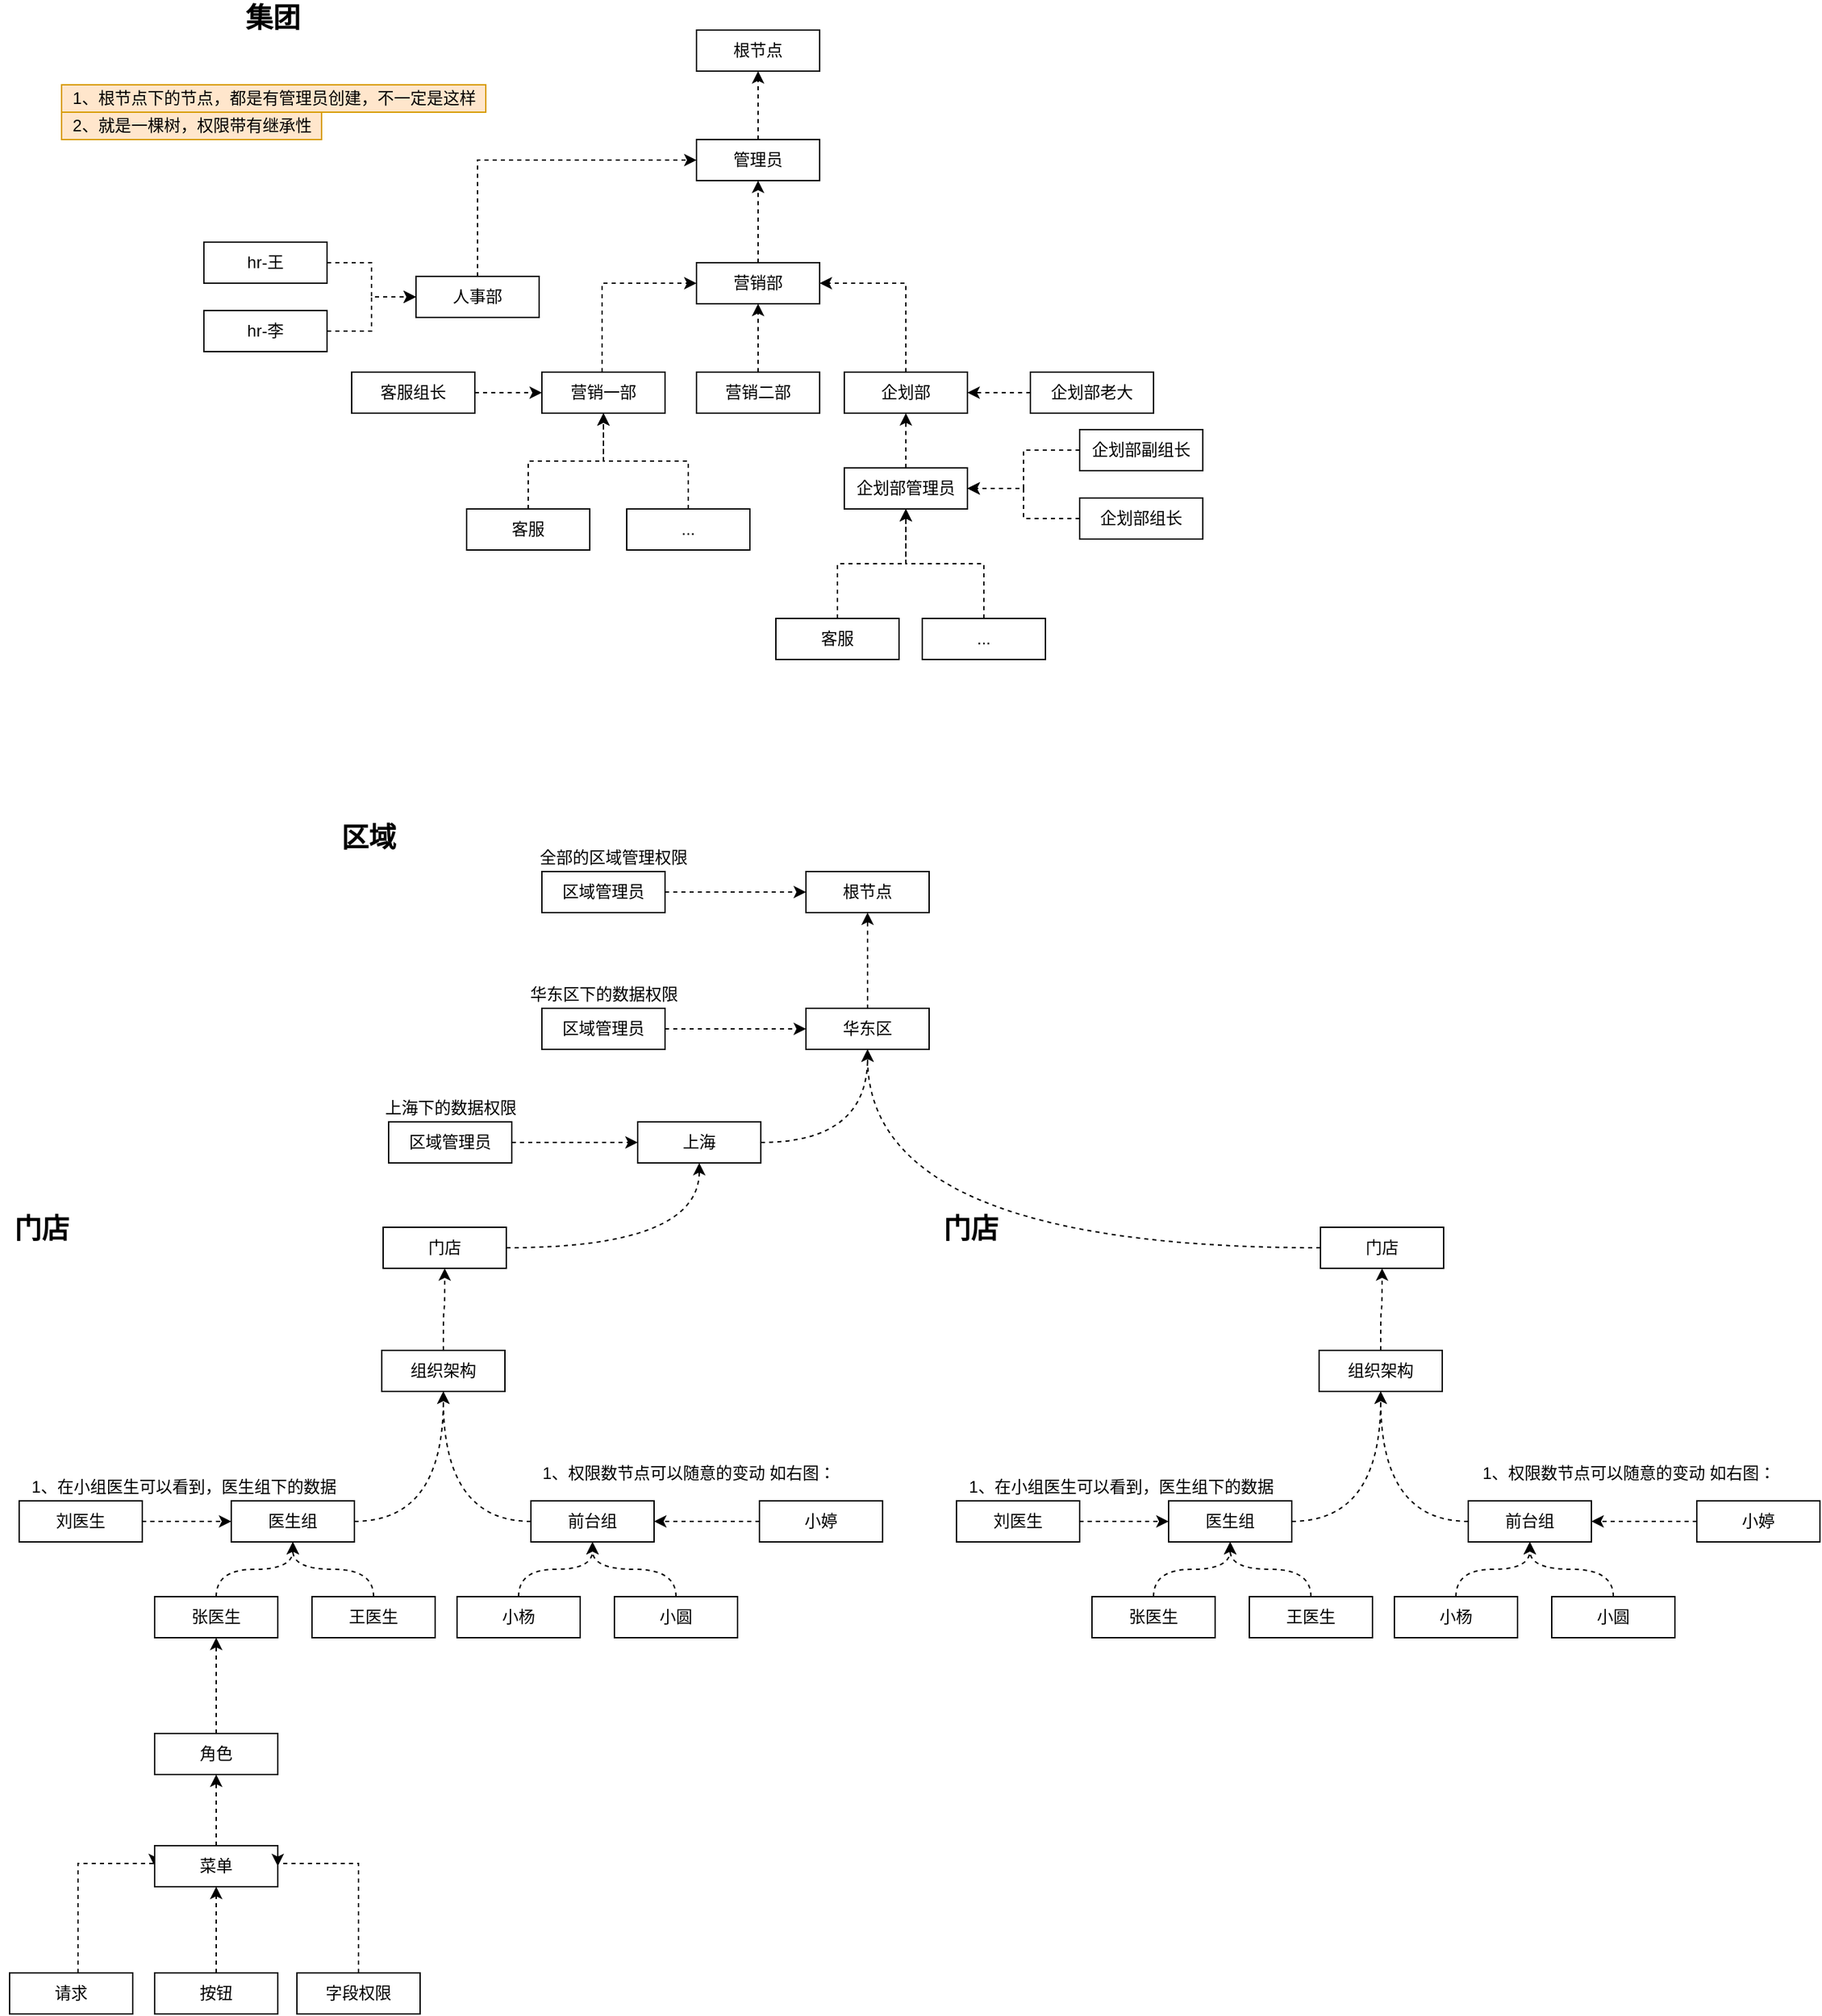 <mxfile version="14.7.3" type="github">
  <diagram id="DutGnjLJBerShhZG-TlV" name="第 1 页">
    <mxGraphModel dx="2781" dy="-398" grid="1" gridSize="10" guides="1" tooltips="1" connect="1" arrows="1" fold="1" page="1" pageScale="1" pageWidth="827" pageHeight="1169" math="0" shadow="0">
      <root>
        <mxCell id="0" />
        <mxCell id="1" parent="0" />
        <mxCell id="UfZnHSmK57loNZaYlV-8-4" style="edgeStyle=orthogonalEdgeStyle;curved=1;rounded=0;orthogonalLoop=1;jettySize=auto;html=1;dashed=1;" edge="1" parent="1" source="UfZnHSmK57loNZaYlV-8-5" target="UfZnHSmK57loNZaYlV-8-25">
          <mxGeometry relative="1" as="geometry" />
        </mxCell>
        <mxCell id="UfZnHSmK57loNZaYlV-8-5" value="组织架构" style="rounded=0;whiteSpace=wrap;html=1;" vertex="1" parent="1">
          <mxGeometry x="-1240" y="2255" width="90" height="30" as="geometry" />
        </mxCell>
        <mxCell id="UfZnHSmK57loNZaYlV-8-6" style="edgeStyle=orthogonalEdgeStyle;curved=1;rounded=0;orthogonalLoop=1;jettySize=auto;html=1;entryX=0.5;entryY=1;entryDx=0;entryDy=0;dashed=1;" edge="1" parent="1" source="UfZnHSmK57loNZaYlV-8-7" target="UfZnHSmK57loNZaYlV-8-5">
          <mxGeometry relative="1" as="geometry" />
        </mxCell>
        <mxCell id="UfZnHSmK57loNZaYlV-8-7" value="医生组" style="rounded=0;whiteSpace=wrap;html=1;" vertex="1" parent="1">
          <mxGeometry x="-1350" y="2365" width="90" height="30" as="geometry" />
        </mxCell>
        <mxCell id="UfZnHSmK57loNZaYlV-8-8" style="edgeStyle=orthogonalEdgeStyle;curved=1;rounded=0;orthogonalLoop=1;jettySize=auto;html=1;dashed=1;" edge="1" parent="1" source="UfZnHSmK57loNZaYlV-8-9" target="UfZnHSmK57loNZaYlV-8-5">
          <mxGeometry relative="1" as="geometry" />
        </mxCell>
        <mxCell id="UfZnHSmK57loNZaYlV-8-9" value="前台组" style="rounded=0;whiteSpace=wrap;html=1;" vertex="1" parent="1">
          <mxGeometry x="-1131" y="2365" width="90" height="30" as="geometry" />
        </mxCell>
        <mxCell id="UfZnHSmK57loNZaYlV-8-10" style="edgeStyle=orthogonalEdgeStyle;rounded=0;orthogonalLoop=1;jettySize=auto;html=1;curved=1;dashed=1;" edge="1" parent="1" source="UfZnHSmK57loNZaYlV-8-11" target="UfZnHSmK57loNZaYlV-8-7">
          <mxGeometry relative="1" as="geometry" />
        </mxCell>
        <mxCell id="UfZnHSmK57loNZaYlV-8-11" value="王医生" style="rounded=0;whiteSpace=wrap;html=1;" vertex="1" parent="1">
          <mxGeometry x="-1291" y="2435" width="90" height="30" as="geometry" />
        </mxCell>
        <mxCell id="UfZnHSmK57loNZaYlV-8-12" style="edgeStyle=orthogonalEdgeStyle;rounded=0;orthogonalLoop=1;jettySize=auto;html=1;entryX=0.5;entryY=1;entryDx=0;entryDy=0;curved=1;dashed=1;" edge="1" parent="1" source="UfZnHSmK57loNZaYlV-8-13" target="UfZnHSmK57loNZaYlV-8-7">
          <mxGeometry relative="1" as="geometry" />
        </mxCell>
        <mxCell id="UfZnHSmK57loNZaYlV-8-13" value="张医生" style="rounded=0;whiteSpace=wrap;html=1;" vertex="1" parent="1">
          <mxGeometry x="-1406" y="2435" width="90" height="30" as="geometry" />
        </mxCell>
        <mxCell id="UfZnHSmK57loNZaYlV-8-14" style="edgeStyle=orthogonalEdgeStyle;curved=1;rounded=0;orthogonalLoop=1;jettySize=auto;html=1;dashed=1;" edge="1" parent="1" source="UfZnHSmK57loNZaYlV-8-15" target="UfZnHSmK57loNZaYlV-8-9">
          <mxGeometry relative="1" as="geometry" />
        </mxCell>
        <mxCell id="UfZnHSmK57loNZaYlV-8-15" value="小杨" style="rounded=0;whiteSpace=wrap;html=1;" vertex="1" parent="1">
          <mxGeometry x="-1185" y="2435" width="90" height="30" as="geometry" />
        </mxCell>
        <mxCell id="UfZnHSmK57loNZaYlV-8-16" style="edgeStyle=orthogonalEdgeStyle;curved=1;rounded=0;orthogonalLoop=1;jettySize=auto;html=1;dashed=1;" edge="1" parent="1" source="UfZnHSmK57loNZaYlV-8-17" target="UfZnHSmK57loNZaYlV-8-9">
          <mxGeometry relative="1" as="geometry" />
        </mxCell>
        <mxCell id="UfZnHSmK57loNZaYlV-8-17" value="小圆" style="rounded=0;whiteSpace=wrap;html=1;" vertex="1" parent="1">
          <mxGeometry x="-1070" y="2435" width="90" height="30" as="geometry" />
        </mxCell>
        <mxCell id="UfZnHSmK57loNZaYlV-8-18" style="edgeStyle=orthogonalEdgeStyle;curved=1;rounded=0;orthogonalLoop=1;jettySize=auto;html=1;entryX=0;entryY=0.5;entryDx=0;entryDy=0;dashed=1;" edge="1" parent="1" source="UfZnHSmK57loNZaYlV-8-19" target="UfZnHSmK57loNZaYlV-8-7">
          <mxGeometry relative="1" as="geometry" />
        </mxCell>
        <mxCell id="UfZnHSmK57loNZaYlV-8-19" value="刘医生" style="rounded=0;whiteSpace=wrap;html=1;" vertex="1" parent="1">
          <mxGeometry x="-1505" y="2365" width="90" height="30" as="geometry" />
        </mxCell>
        <mxCell id="UfZnHSmK57loNZaYlV-8-20" style="edgeStyle=orthogonalEdgeStyle;curved=1;rounded=0;orthogonalLoop=1;jettySize=auto;html=1;dashed=1;" edge="1" parent="1" source="UfZnHSmK57loNZaYlV-8-21" target="UfZnHSmK57loNZaYlV-8-9">
          <mxGeometry relative="1" as="geometry" />
        </mxCell>
        <mxCell id="UfZnHSmK57loNZaYlV-8-21" value="小婷" style="rounded=0;whiteSpace=wrap;html=1;" vertex="1" parent="1">
          <mxGeometry x="-964" y="2365" width="90" height="30" as="geometry" />
        </mxCell>
        <mxCell id="UfZnHSmK57loNZaYlV-8-22" value="1、在小组医生可以看到，医生组下的数据" style="text;html=1;align=center;verticalAlign=middle;resizable=0;points=[];autosize=1;strokeColor=none;" vertex="1" parent="1">
          <mxGeometry x="-1505" y="2345" width="240" height="20" as="geometry" />
        </mxCell>
        <mxCell id="UfZnHSmK57loNZaYlV-8-23" value="1、权限数节点可以随意的变动 如右图：" style="text;html=1;align=center;verticalAlign=middle;resizable=0;points=[];autosize=1;strokeColor=none;" vertex="1" parent="1">
          <mxGeometry x="-1131" y="2335" width="230" height="20" as="geometry" />
        </mxCell>
        <mxCell id="UfZnHSmK57loNZaYlV-8-24" style="edgeStyle=orthogonalEdgeStyle;curved=1;rounded=0;orthogonalLoop=1;jettySize=auto;html=1;dashed=1;" edge="1" parent="1" source="UfZnHSmK57loNZaYlV-8-25" target="UfZnHSmK57loNZaYlV-8-53">
          <mxGeometry relative="1" as="geometry" />
        </mxCell>
        <mxCell id="UfZnHSmK57loNZaYlV-8-25" value="门店" style="rounded=0;whiteSpace=wrap;html=1;" vertex="1" parent="1">
          <mxGeometry x="-1239" y="2165" width="90" height="30" as="geometry" />
        </mxCell>
        <mxCell id="UfZnHSmK57loNZaYlV-8-26" style="edgeStyle=orthogonalEdgeStyle;curved=1;rounded=0;orthogonalLoop=1;jettySize=auto;html=1;dashed=1;" edge="1" parent="1" source="UfZnHSmK57loNZaYlV-8-27" target="UfZnHSmK57loNZaYlV-8-57">
          <mxGeometry relative="1" as="geometry" />
        </mxCell>
        <mxCell id="UfZnHSmK57loNZaYlV-8-27" value="华东区" style="rounded=0;whiteSpace=wrap;html=1;" vertex="1" parent="1">
          <mxGeometry x="-930" y="2005" width="90" height="30" as="geometry" />
        </mxCell>
        <mxCell id="UfZnHSmK57loNZaYlV-8-28" style="edgeStyle=orthogonalEdgeStyle;curved=1;rounded=0;orthogonalLoop=1;jettySize=auto;html=1;dashed=1;" edge="1" parent="1" source="UfZnHSmK57loNZaYlV-8-29" target="UfZnHSmK57loNZaYlV-8-49">
          <mxGeometry relative="1" as="geometry" />
        </mxCell>
        <mxCell id="UfZnHSmK57loNZaYlV-8-29" value="组织架构" style="rounded=0;whiteSpace=wrap;html=1;" vertex="1" parent="1">
          <mxGeometry x="-555" y="2255" width="90" height="30" as="geometry" />
        </mxCell>
        <mxCell id="UfZnHSmK57loNZaYlV-8-30" style="edgeStyle=orthogonalEdgeStyle;curved=1;rounded=0;orthogonalLoop=1;jettySize=auto;html=1;entryX=0.5;entryY=1;entryDx=0;entryDy=0;dashed=1;" edge="1" parent="1" source="UfZnHSmK57loNZaYlV-8-31" target="UfZnHSmK57loNZaYlV-8-29">
          <mxGeometry relative="1" as="geometry" />
        </mxCell>
        <mxCell id="UfZnHSmK57loNZaYlV-8-31" value="医生组" style="rounded=0;whiteSpace=wrap;html=1;" vertex="1" parent="1">
          <mxGeometry x="-665" y="2365" width="90" height="30" as="geometry" />
        </mxCell>
        <mxCell id="UfZnHSmK57loNZaYlV-8-32" style="edgeStyle=orthogonalEdgeStyle;curved=1;rounded=0;orthogonalLoop=1;jettySize=auto;html=1;dashed=1;" edge="1" parent="1" source="UfZnHSmK57loNZaYlV-8-33" target="UfZnHSmK57loNZaYlV-8-29">
          <mxGeometry relative="1" as="geometry" />
        </mxCell>
        <mxCell id="UfZnHSmK57loNZaYlV-8-33" value="前台组" style="rounded=0;whiteSpace=wrap;html=1;" vertex="1" parent="1">
          <mxGeometry x="-446" y="2365" width="90" height="30" as="geometry" />
        </mxCell>
        <mxCell id="UfZnHSmK57loNZaYlV-8-34" style="edgeStyle=orthogonalEdgeStyle;rounded=0;orthogonalLoop=1;jettySize=auto;html=1;curved=1;dashed=1;" edge="1" parent="1" source="UfZnHSmK57loNZaYlV-8-35" target="UfZnHSmK57loNZaYlV-8-31">
          <mxGeometry relative="1" as="geometry" />
        </mxCell>
        <mxCell id="UfZnHSmK57loNZaYlV-8-35" value="王医生" style="rounded=0;whiteSpace=wrap;html=1;" vertex="1" parent="1">
          <mxGeometry x="-606" y="2435" width="90" height="30" as="geometry" />
        </mxCell>
        <mxCell id="UfZnHSmK57loNZaYlV-8-36" style="edgeStyle=orthogonalEdgeStyle;rounded=0;orthogonalLoop=1;jettySize=auto;html=1;entryX=0.5;entryY=1;entryDx=0;entryDy=0;curved=1;dashed=1;" edge="1" parent="1" source="UfZnHSmK57loNZaYlV-8-37" target="UfZnHSmK57loNZaYlV-8-31">
          <mxGeometry relative="1" as="geometry" />
        </mxCell>
        <mxCell id="UfZnHSmK57loNZaYlV-8-37" value="张医生" style="rounded=0;whiteSpace=wrap;html=1;" vertex="1" parent="1">
          <mxGeometry x="-721" y="2435" width="90" height="30" as="geometry" />
        </mxCell>
        <mxCell id="UfZnHSmK57loNZaYlV-8-38" style="edgeStyle=orthogonalEdgeStyle;curved=1;rounded=0;orthogonalLoop=1;jettySize=auto;html=1;dashed=1;" edge="1" parent="1" source="UfZnHSmK57loNZaYlV-8-39" target="UfZnHSmK57loNZaYlV-8-33">
          <mxGeometry relative="1" as="geometry" />
        </mxCell>
        <mxCell id="UfZnHSmK57loNZaYlV-8-39" value="小杨" style="rounded=0;whiteSpace=wrap;html=1;" vertex="1" parent="1">
          <mxGeometry x="-500" y="2435" width="90" height="30" as="geometry" />
        </mxCell>
        <mxCell id="UfZnHSmK57loNZaYlV-8-40" style="edgeStyle=orthogonalEdgeStyle;curved=1;rounded=0;orthogonalLoop=1;jettySize=auto;html=1;dashed=1;" edge="1" parent="1" source="UfZnHSmK57loNZaYlV-8-41" target="UfZnHSmK57loNZaYlV-8-33">
          <mxGeometry relative="1" as="geometry" />
        </mxCell>
        <mxCell id="UfZnHSmK57loNZaYlV-8-41" value="小圆" style="rounded=0;whiteSpace=wrap;html=1;" vertex="1" parent="1">
          <mxGeometry x="-385" y="2435" width="90" height="30" as="geometry" />
        </mxCell>
        <mxCell id="UfZnHSmK57loNZaYlV-8-42" style="edgeStyle=orthogonalEdgeStyle;curved=1;rounded=0;orthogonalLoop=1;jettySize=auto;html=1;entryX=0;entryY=0.5;entryDx=0;entryDy=0;dashed=1;" edge="1" parent="1" source="UfZnHSmK57loNZaYlV-8-43" target="UfZnHSmK57loNZaYlV-8-31">
          <mxGeometry relative="1" as="geometry" />
        </mxCell>
        <mxCell id="UfZnHSmK57loNZaYlV-8-43" value="刘医生" style="rounded=0;whiteSpace=wrap;html=1;" vertex="1" parent="1">
          <mxGeometry x="-820" y="2365" width="90" height="30" as="geometry" />
        </mxCell>
        <mxCell id="UfZnHSmK57loNZaYlV-8-44" style="edgeStyle=orthogonalEdgeStyle;curved=1;rounded=0;orthogonalLoop=1;jettySize=auto;html=1;dashed=1;" edge="1" parent="1" source="UfZnHSmK57loNZaYlV-8-45" target="UfZnHSmK57loNZaYlV-8-33">
          <mxGeometry relative="1" as="geometry" />
        </mxCell>
        <mxCell id="UfZnHSmK57loNZaYlV-8-45" value="小婷" style="rounded=0;whiteSpace=wrap;html=1;" vertex="1" parent="1">
          <mxGeometry x="-279" y="2365" width="90" height="30" as="geometry" />
        </mxCell>
        <mxCell id="UfZnHSmK57loNZaYlV-8-46" value="1、在小组医生可以看到，医生组下的数据" style="text;html=1;align=center;verticalAlign=middle;resizable=0;points=[];autosize=1;strokeColor=none;" vertex="1" parent="1">
          <mxGeometry x="-820" y="2345" width="240" height="20" as="geometry" />
        </mxCell>
        <mxCell id="UfZnHSmK57loNZaYlV-8-47" value="1、权限数节点可以随意的变动 如右图：" style="text;html=1;align=center;verticalAlign=middle;resizable=0;points=[];autosize=1;strokeColor=none;" vertex="1" parent="1">
          <mxGeometry x="-444" y="2335" width="230" height="20" as="geometry" />
        </mxCell>
        <mxCell id="UfZnHSmK57loNZaYlV-8-48" style="edgeStyle=orthogonalEdgeStyle;curved=1;rounded=0;orthogonalLoop=1;jettySize=auto;html=1;dashed=1;" edge="1" parent="1" source="UfZnHSmK57loNZaYlV-8-49" target="UfZnHSmK57loNZaYlV-8-27">
          <mxGeometry relative="1" as="geometry" />
        </mxCell>
        <mxCell id="UfZnHSmK57loNZaYlV-8-49" value="门店" style="rounded=0;whiteSpace=wrap;html=1;" vertex="1" parent="1">
          <mxGeometry x="-554" y="2165" width="90" height="30" as="geometry" />
        </mxCell>
        <mxCell id="UfZnHSmK57loNZaYlV-8-50" style="edgeStyle=orthogonalEdgeStyle;curved=1;rounded=0;orthogonalLoop=1;jettySize=auto;html=1;dashed=1;" edge="1" parent="1" source="UfZnHSmK57loNZaYlV-8-51" target="UfZnHSmK57loNZaYlV-8-27">
          <mxGeometry relative="1" as="geometry" />
        </mxCell>
        <mxCell id="UfZnHSmK57loNZaYlV-8-51" value="区域管理员" style="rounded=0;whiteSpace=wrap;html=1;" vertex="1" parent="1">
          <mxGeometry x="-1123" y="2005" width="90" height="30" as="geometry" />
        </mxCell>
        <mxCell id="UfZnHSmK57loNZaYlV-8-52" style="edgeStyle=orthogonalEdgeStyle;curved=1;rounded=0;orthogonalLoop=1;jettySize=auto;html=1;entryX=0.5;entryY=1;entryDx=0;entryDy=0;dashed=1;" edge="1" parent="1" source="UfZnHSmK57loNZaYlV-8-53" target="UfZnHSmK57loNZaYlV-8-27">
          <mxGeometry relative="1" as="geometry" />
        </mxCell>
        <mxCell id="UfZnHSmK57loNZaYlV-8-53" value="上海" style="rounded=0;whiteSpace=wrap;html=1;" vertex="1" parent="1">
          <mxGeometry x="-1053" y="2088" width="90" height="30" as="geometry" />
        </mxCell>
        <mxCell id="UfZnHSmK57loNZaYlV-8-54" style="edgeStyle=orthogonalEdgeStyle;curved=1;rounded=0;orthogonalLoop=1;jettySize=auto;html=1;dashed=1;" edge="1" parent="1" source="UfZnHSmK57loNZaYlV-8-55" target="UfZnHSmK57loNZaYlV-8-53">
          <mxGeometry relative="1" as="geometry" />
        </mxCell>
        <mxCell id="UfZnHSmK57loNZaYlV-8-55" value="区域管理员" style="rounded=0;whiteSpace=wrap;html=1;" vertex="1" parent="1">
          <mxGeometry x="-1235" y="2088" width="90" height="30" as="geometry" />
        </mxCell>
        <mxCell id="UfZnHSmK57loNZaYlV-8-56" value="上海下的数据权限" style="text;html=1;align=center;verticalAlign=middle;resizable=0;points=[];autosize=1;strokeColor=none;" vertex="1" parent="1">
          <mxGeometry x="-1245" y="2068" width="110" height="20" as="geometry" />
        </mxCell>
        <mxCell id="UfZnHSmK57loNZaYlV-8-57" value="根节点" style="rounded=0;whiteSpace=wrap;html=1;" vertex="1" parent="1">
          <mxGeometry x="-930" y="1905" width="90" height="30" as="geometry" />
        </mxCell>
        <mxCell id="UfZnHSmK57loNZaYlV-8-58" style="edgeStyle=orthogonalEdgeStyle;curved=1;rounded=0;orthogonalLoop=1;jettySize=auto;html=1;dashed=1;" edge="1" parent="1" source="UfZnHSmK57loNZaYlV-8-59" target="UfZnHSmK57loNZaYlV-8-57">
          <mxGeometry relative="1" as="geometry" />
        </mxCell>
        <mxCell id="UfZnHSmK57loNZaYlV-8-59" value="区域管理员" style="rounded=0;whiteSpace=wrap;html=1;" vertex="1" parent="1">
          <mxGeometry x="-1123" y="1905" width="90" height="30" as="geometry" />
        </mxCell>
        <mxCell id="UfZnHSmK57loNZaYlV-8-60" value="华东区下的数据权限" style="text;html=1;align=center;verticalAlign=middle;resizable=0;points=[];autosize=1;strokeColor=none;" vertex="1" parent="1">
          <mxGeometry x="-1138" y="1985" width="120" height="20" as="geometry" />
        </mxCell>
        <mxCell id="UfZnHSmK57loNZaYlV-8-61" value="全部的区域管理权限" style="text;html=1;align=center;verticalAlign=middle;resizable=0;points=[];autosize=1;strokeColor=none;" vertex="1" parent="1">
          <mxGeometry x="-1131" y="1885" width="120" height="20" as="geometry" />
        </mxCell>
        <mxCell id="UfZnHSmK57loNZaYlV-8-62" value="&lt;span style=&quot;font-size: 20px&quot;&gt;&lt;b&gt;门店&lt;/b&gt;&lt;/span&gt;" style="text;html=1;align=center;verticalAlign=middle;resizable=0;points=[];autosize=1;strokeColor=none;" vertex="1" parent="1">
          <mxGeometry x="-1519" y="2155" width="60" height="20" as="geometry" />
        </mxCell>
        <mxCell id="UfZnHSmK57loNZaYlV-8-63" value="&lt;span style=&quot;font-size: 20px&quot;&gt;&lt;b&gt;门店&lt;/b&gt;&lt;/span&gt;" style="text;html=1;align=center;verticalAlign=middle;resizable=0;points=[];autosize=1;strokeColor=none;" vertex="1" parent="1">
          <mxGeometry x="-840" y="2155" width="60" height="20" as="geometry" />
        </mxCell>
        <mxCell id="UfZnHSmK57loNZaYlV-8-64" value="&lt;span style=&quot;font-size: 20px&quot;&gt;&lt;b&gt;区域&lt;/b&gt;&lt;/span&gt;" style="text;html=1;align=center;verticalAlign=middle;resizable=0;points=[];autosize=1;strokeColor=none;" vertex="1" parent="1">
          <mxGeometry x="-1280" y="1869" width="60" height="20" as="geometry" />
        </mxCell>
        <mxCell id="UfZnHSmK57loNZaYlV-8-65" style="edgeStyle=orthogonalEdgeStyle;rounded=0;orthogonalLoop=1;jettySize=auto;html=1;dashed=1;" edge="1" parent="1" source="UfZnHSmK57loNZaYlV-8-66" target="UfZnHSmK57loNZaYlV-8-13">
          <mxGeometry relative="1" as="geometry" />
        </mxCell>
        <mxCell id="UfZnHSmK57loNZaYlV-8-66" value="角色" style="rounded=0;whiteSpace=wrap;html=1;" vertex="1" parent="1">
          <mxGeometry x="-1406" y="2535" width="90" height="30" as="geometry" />
        </mxCell>
        <mxCell id="UfZnHSmK57loNZaYlV-8-76" style="edgeStyle=orthogonalEdgeStyle;rounded=0;orthogonalLoop=1;jettySize=auto;html=1;entryX=0;entryY=0.5;entryDx=0;entryDy=0;dashed=1;" edge="1" parent="1" source="UfZnHSmK57loNZaYlV-8-68" target="UfZnHSmK57loNZaYlV-8-70">
          <mxGeometry relative="1" as="geometry">
            <Array as="points">
              <mxPoint x="-1462" y="2630" />
            </Array>
          </mxGeometry>
        </mxCell>
        <mxCell id="UfZnHSmK57loNZaYlV-8-68" value="请求" style="rounded=0;whiteSpace=wrap;html=1;" vertex="1" parent="1">
          <mxGeometry x="-1512" y="2710" width="90" height="30" as="geometry" />
        </mxCell>
        <mxCell id="UfZnHSmK57loNZaYlV-8-69" style="edgeStyle=orthogonalEdgeStyle;rounded=0;orthogonalLoop=1;jettySize=auto;html=1;entryX=0.5;entryY=1;entryDx=0;entryDy=0;dashed=1;" edge="1" parent="1" source="UfZnHSmK57loNZaYlV-8-70" target="UfZnHSmK57loNZaYlV-8-66">
          <mxGeometry relative="1" as="geometry" />
        </mxCell>
        <mxCell id="UfZnHSmK57loNZaYlV-8-70" value="菜单" style="rounded=0;whiteSpace=wrap;html=1;" vertex="1" parent="1">
          <mxGeometry x="-1406" y="2617" width="90" height="30" as="geometry" />
        </mxCell>
        <mxCell id="UfZnHSmK57loNZaYlV-8-77" style="edgeStyle=orthogonalEdgeStyle;rounded=0;orthogonalLoop=1;jettySize=auto;html=1;entryX=1;entryY=0.5;entryDx=0;entryDy=0;dashed=1;" edge="1" parent="1" source="UfZnHSmK57loNZaYlV-8-72" target="UfZnHSmK57loNZaYlV-8-70">
          <mxGeometry relative="1" as="geometry">
            <Array as="points">
              <mxPoint x="-1257" y="2630" />
            </Array>
          </mxGeometry>
        </mxCell>
        <mxCell id="UfZnHSmK57loNZaYlV-8-72" value="字段权限" style="rounded=0;whiteSpace=wrap;html=1;" vertex="1" parent="1">
          <mxGeometry x="-1302" y="2710" width="90" height="30" as="geometry" />
        </mxCell>
        <mxCell id="UfZnHSmK57loNZaYlV-8-74" style="edgeStyle=orthogonalEdgeStyle;rounded=0;orthogonalLoop=1;jettySize=auto;html=1;dashed=1;" edge="1" parent="1" source="UfZnHSmK57loNZaYlV-8-73" target="UfZnHSmK57loNZaYlV-8-70">
          <mxGeometry relative="1" as="geometry" />
        </mxCell>
        <mxCell id="UfZnHSmK57loNZaYlV-8-73" value="按钮" style="rounded=0;whiteSpace=wrap;html=1;" vertex="1" parent="1">
          <mxGeometry x="-1406" y="2710" width="90" height="30" as="geometry" />
        </mxCell>
        <mxCell id="UfZnHSmK57loNZaYlV-8-79" value="&lt;span style=&quot;font-size: 20px&quot;&gt;&lt;b&gt;集团&lt;/b&gt;&lt;/span&gt;" style="text;html=1;align=center;verticalAlign=middle;resizable=0;points=[];autosize=1;strokeColor=none;" vertex="1" parent="1">
          <mxGeometry x="-1350" y="1270" width="60" height="20" as="geometry" />
        </mxCell>
        <mxCell id="UfZnHSmK57loNZaYlV-8-81" value="根节点" style="rounded=0;whiteSpace=wrap;html=1;" vertex="1" parent="1">
          <mxGeometry x="-1010" y="1290" width="90" height="30" as="geometry" />
        </mxCell>
        <mxCell id="UfZnHSmK57loNZaYlV-8-95" style="edgeStyle=orthogonalEdgeStyle;rounded=0;orthogonalLoop=1;jettySize=auto;html=1;entryX=0;entryY=0.5;entryDx=0;entryDy=0;dashed=1;" edge="1" parent="1" source="UfZnHSmK57loNZaYlV-8-82" target="UfZnHSmK57loNZaYlV-8-83">
          <mxGeometry relative="1" as="geometry">
            <Array as="points">
              <mxPoint x="-1079" y="1475" />
            </Array>
          </mxGeometry>
        </mxCell>
        <mxCell id="UfZnHSmK57loNZaYlV-8-82" value="营销一部" style="rounded=0;whiteSpace=wrap;html=1;" vertex="1" parent="1">
          <mxGeometry x="-1123" y="1540" width="90" height="30" as="geometry" />
        </mxCell>
        <mxCell id="UfZnHSmK57loNZaYlV-8-98" style="edgeStyle=orthogonalEdgeStyle;rounded=0;orthogonalLoop=1;jettySize=auto;html=1;dashed=1;" edge="1" parent="1" source="UfZnHSmK57loNZaYlV-8-83" target="UfZnHSmK57loNZaYlV-8-88">
          <mxGeometry relative="1" as="geometry" />
        </mxCell>
        <mxCell id="UfZnHSmK57loNZaYlV-8-83" value="营销部" style="rounded=0;whiteSpace=wrap;html=1;" vertex="1" parent="1">
          <mxGeometry x="-1010" y="1460" width="90" height="30" as="geometry" />
        </mxCell>
        <mxCell id="UfZnHSmK57loNZaYlV-8-96" style="edgeStyle=orthogonalEdgeStyle;rounded=0;orthogonalLoop=1;jettySize=auto;html=1;dashed=1;" edge="1" parent="1" source="UfZnHSmK57loNZaYlV-8-84" target="UfZnHSmK57loNZaYlV-8-83">
          <mxGeometry relative="1" as="geometry" />
        </mxCell>
        <mxCell id="UfZnHSmK57loNZaYlV-8-84" value="营销二部" style="rounded=0;whiteSpace=wrap;html=1;" vertex="1" parent="1">
          <mxGeometry x="-1010" y="1540" width="90" height="30" as="geometry" />
        </mxCell>
        <mxCell id="UfZnHSmK57loNZaYlV-8-94" style="edgeStyle=orthogonalEdgeStyle;rounded=0;orthogonalLoop=1;jettySize=auto;html=1;entryX=1;entryY=0.5;entryDx=0;entryDy=0;dashed=1;" edge="1" parent="1" source="UfZnHSmK57loNZaYlV-8-85" target="UfZnHSmK57loNZaYlV-8-83">
          <mxGeometry relative="1" as="geometry">
            <Array as="points">
              <mxPoint x="-857" y="1475" />
            </Array>
          </mxGeometry>
        </mxCell>
        <mxCell id="UfZnHSmK57loNZaYlV-8-85" value="企划部" style="rounded=0;whiteSpace=wrap;html=1;" vertex="1" parent="1">
          <mxGeometry x="-902" y="1540" width="90" height="30" as="geometry" />
        </mxCell>
        <mxCell id="UfZnHSmK57loNZaYlV-8-99" value="" style="edgeStyle=orthogonalEdgeStyle;rounded=0;orthogonalLoop=1;jettySize=auto;html=1;dashed=1;" edge="1" parent="1" source="UfZnHSmK57loNZaYlV-8-88" target="UfZnHSmK57loNZaYlV-8-81">
          <mxGeometry relative="1" as="geometry" />
        </mxCell>
        <mxCell id="UfZnHSmK57loNZaYlV-8-88" value="管理员" style="rounded=0;whiteSpace=wrap;html=1;" vertex="1" parent="1">
          <mxGeometry x="-1010" y="1370" width="90" height="30" as="geometry" />
        </mxCell>
        <mxCell id="UfZnHSmK57loNZaYlV-8-97" style="edgeStyle=orthogonalEdgeStyle;rounded=0;orthogonalLoop=1;jettySize=auto;html=1;entryX=0;entryY=0.5;entryDx=0;entryDy=0;dashed=1;" edge="1" parent="1" source="UfZnHSmK57loNZaYlV-8-90" target="UfZnHSmK57loNZaYlV-8-88">
          <mxGeometry relative="1" as="geometry">
            <Array as="points">
              <mxPoint x="-1170" y="1385" />
            </Array>
          </mxGeometry>
        </mxCell>
        <mxCell id="UfZnHSmK57loNZaYlV-8-90" value="人事部" style="rounded=0;whiteSpace=wrap;html=1;" vertex="1" parent="1">
          <mxGeometry x="-1215" y="1470" width="90" height="30" as="geometry" />
        </mxCell>
        <mxCell id="UfZnHSmK57loNZaYlV-8-104" style="edgeStyle=orthogonalEdgeStyle;rounded=0;orthogonalLoop=1;jettySize=auto;html=1;entryX=0;entryY=0.5;entryDx=0;entryDy=0;dashed=1;" edge="1" parent="1" source="UfZnHSmK57loNZaYlV-8-100" target="UfZnHSmK57loNZaYlV-8-82">
          <mxGeometry relative="1" as="geometry" />
        </mxCell>
        <mxCell id="UfZnHSmK57loNZaYlV-8-100" value="客服组长" style="rounded=0;whiteSpace=wrap;html=1;" vertex="1" parent="1">
          <mxGeometry x="-1262" y="1540" width="90" height="30" as="geometry" />
        </mxCell>
        <mxCell id="UfZnHSmK57loNZaYlV-8-105" style="edgeStyle=orthogonalEdgeStyle;rounded=0;orthogonalLoop=1;jettySize=auto;html=1;entryX=0.5;entryY=1;entryDx=0;entryDy=0;dashed=1;" edge="1" parent="1" source="UfZnHSmK57loNZaYlV-8-101" target="UfZnHSmK57loNZaYlV-8-82">
          <mxGeometry relative="1" as="geometry" />
        </mxCell>
        <mxCell id="UfZnHSmK57loNZaYlV-8-101" value="客服" style="rounded=0;whiteSpace=wrap;html=1;" vertex="1" parent="1">
          <mxGeometry x="-1178" y="1640" width="90" height="30" as="geometry" />
        </mxCell>
        <mxCell id="UfZnHSmK57loNZaYlV-8-106" style="edgeStyle=orthogonalEdgeStyle;rounded=0;orthogonalLoop=1;jettySize=auto;html=1;entryX=0.5;entryY=1;entryDx=0;entryDy=0;dashed=1;" edge="1" parent="1" source="UfZnHSmK57loNZaYlV-8-102" target="UfZnHSmK57loNZaYlV-8-82">
          <mxGeometry relative="1" as="geometry" />
        </mxCell>
        <mxCell id="UfZnHSmK57loNZaYlV-8-102" value="..." style="rounded=0;whiteSpace=wrap;html=1;" vertex="1" parent="1">
          <mxGeometry x="-1061" y="1640" width="90" height="30" as="geometry" />
        </mxCell>
        <mxCell id="UfZnHSmK57loNZaYlV-8-117" value="" style="edgeStyle=orthogonalEdgeStyle;rounded=0;orthogonalLoop=1;jettySize=auto;html=1;dashed=1;" edge="1" parent="1" source="UfZnHSmK57loNZaYlV-8-107" target="UfZnHSmK57loNZaYlV-8-114">
          <mxGeometry relative="1" as="geometry" />
        </mxCell>
        <mxCell id="UfZnHSmK57loNZaYlV-8-107" value="客服" style="rounded=0;whiteSpace=wrap;html=1;" vertex="1" parent="1">
          <mxGeometry x="-952" y="1720" width="90" height="30" as="geometry" />
        </mxCell>
        <mxCell id="UfZnHSmK57loNZaYlV-8-120" style="edgeStyle=orthogonalEdgeStyle;rounded=0;orthogonalLoop=1;jettySize=auto;html=1;entryX=1;entryY=0.5;entryDx=0;entryDy=0;dashed=1;" edge="1" parent="1" source="UfZnHSmK57loNZaYlV-8-108" target="UfZnHSmK57loNZaYlV-8-114">
          <mxGeometry relative="1" as="geometry" />
        </mxCell>
        <mxCell id="UfZnHSmK57loNZaYlV-8-108" value="企划部组长" style="rounded=0;whiteSpace=wrap;html=1;" vertex="1" parent="1">
          <mxGeometry x="-730" y="1632" width="90" height="30" as="geometry" />
        </mxCell>
        <mxCell id="UfZnHSmK57loNZaYlV-8-115" style="edgeStyle=orthogonalEdgeStyle;rounded=0;orthogonalLoop=1;jettySize=auto;html=1;entryX=1;entryY=0.5;entryDx=0;entryDy=0;dashed=1;" edge="1" parent="1" source="UfZnHSmK57loNZaYlV-8-109" target="UfZnHSmK57loNZaYlV-8-114">
          <mxGeometry relative="1" as="geometry" />
        </mxCell>
        <mxCell id="UfZnHSmK57loNZaYlV-8-109" value="企划部副组长" style="rounded=0;whiteSpace=wrap;html=1;" vertex="1" parent="1">
          <mxGeometry x="-730" y="1582" width="90" height="30" as="geometry" />
        </mxCell>
        <mxCell id="UfZnHSmK57loNZaYlV-8-112" style="edgeStyle=orthogonalEdgeStyle;rounded=0;orthogonalLoop=1;jettySize=auto;html=1;dashed=1;" edge="1" parent="1" source="UfZnHSmK57loNZaYlV-8-110" target="UfZnHSmK57loNZaYlV-8-85">
          <mxGeometry relative="1" as="geometry" />
        </mxCell>
        <mxCell id="UfZnHSmK57loNZaYlV-8-110" value="企划部老大" style="rounded=0;whiteSpace=wrap;html=1;" vertex="1" parent="1">
          <mxGeometry x="-766" y="1540" width="90" height="30" as="geometry" />
        </mxCell>
        <mxCell id="UfZnHSmK57loNZaYlV-8-127" value="" style="edgeStyle=orthogonalEdgeStyle;rounded=0;orthogonalLoop=1;jettySize=auto;html=1;dashed=1;" edge="1" parent="1" source="UfZnHSmK57loNZaYlV-8-114" target="UfZnHSmK57loNZaYlV-8-85">
          <mxGeometry relative="1" as="geometry" />
        </mxCell>
        <mxCell id="UfZnHSmK57loNZaYlV-8-114" value="企划部管理员" style="rounded=0;whiteSpace=wrap;html=1;" vertex="1" parent="1">
          <mxGeometry x="-902" y="1610" width="90" height="30" as="geometry" />
        </mxCell>
        <mxCell id="UfZnHSmK57loNZaYlV-8-119" style="edgeStyle=orthogonalEdgeStyle;rounded=0;orthogonalLoop=1;jettySize=auto;html=1;entryX=0.5;entryY=1;entryDx=0;entryDy=0;dashed=1;" edge="1" parent="1" source="UfZnHSmK57loNZaYlV-8-118" target="UfZnHSmK57loNZaYlV-8-114">
          <mxGeometry relative="1" as="geometry" />
        </mxCell>
        <mxCell id="UfZnHSmK57loNZaYlV-8-118" value="..." style="rounded=0;whiteSpace=wrap;html=1;" vertex="1" parent="1">
          <mxGeometry x="-845" y="1720" width="90" height="30" as="geometry" />
        </mxCell>
        <mxCell id="UfZnHSmK57loNZaYlV-8-123" style="edgeStyle=orthogonalEdgeStyle;rounded=0;orthogonalLoop=1;jettySize=auto;html=1;entryX=0;entryY=0.5;entryDx=0;entryDy=0;dashed=1;" edge="1" parent="1" source="UfZnHSmK57loNZaYlV-8-121" target="UfZnHSmK57loNZaYlV-8-90">
          <mxGeometry relative="1" as="geometry" />
        </mxCell>
        <mxCell id="UfZnHSmK57loNZaYlV-8-121" value="hr-王" style="rounded=0;whiteSpace=wrap;html=1;" vertex="1" parent="1">
          <mxGeometry x="-1370" y="1445" width="90" height="30" as="geometry" />
        </mxCell>
        <mxCell id="UfZnHSmK57loNZaYlV-8-124" style="edgeStyle=orthogonalEdgeStyle;rounded=0;orthogonalLoop=1;jettySize=auto;html=1;entryX=0;entryY=0.5;entryDx=0;entryDy=0;dashed=1;" edge="1" parent="1" source="UfZnHSmK57loNZaYlV-8-122" target="UfZnHSmK57loNZaYlV-8-90">
          <mxGeometry relative="1" as="geometry" />
        </mxCell>
        <mxCell id="UfZnHSmK57loNZaYlV-8-122" value="hr-李" style="rounded=0;whiteSpace=wrap;html=1;" vertex="1" parent="1">
          <mxGeometry x="-1370" y="1495" width="90" height="30" as="geometry" />
        </mxCell>
        <mxCell id="UfZnHSmK57loNZaYlV-8-125" value="1、根节点下的节点，都是有管理员创建，不一定是这样" style="text;html=1;align=center;verticalAlign=middle;resizable=0;points=[];autosize=1;strokeColor=#d79b00;fillColor=#ffe6cc;" vertex="1" parent="1">
          <mxGeometry x="-1474" y="1330" width="310" height="20" as="geometry" />
        </mxCell>
        <mxCell id="UfZnHSmK57loNZaYlV-8-126" value="2、就是一棵树，权限带有继承性" style="text;html=1;align=center;verticalAlign=middle;resizable=0;points=[];autosize=1;strokeColor=#d79b00;fillColor=#ffe6cc;" vertex="1" parent="1">
          <mxGeometry x="-1474" y="1350" width="190" height="20" as="geometry" />
        </mxCell>
      </root>
    </mxGraphModel>
  </diagram>
</mxfile>
